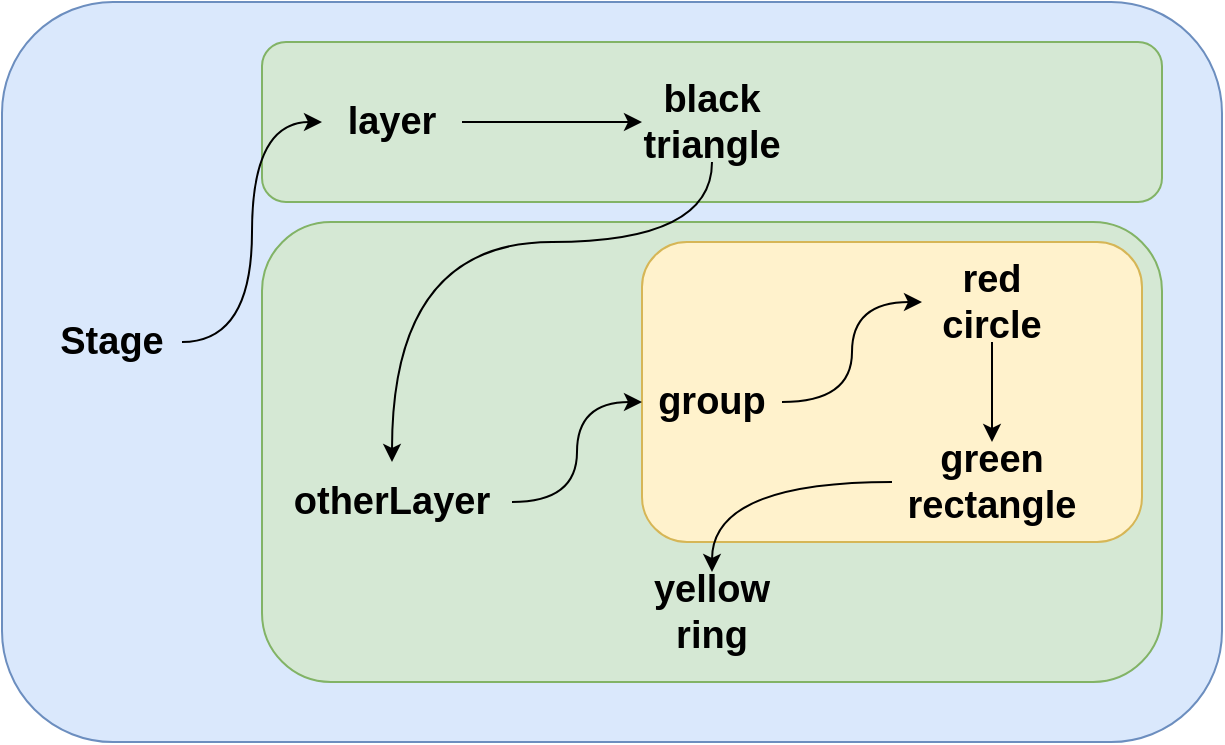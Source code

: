 <mxfile version="15.3.8" type="device"><diagram id="poKWGKzB6zuPOx77BSi5" name="Seite-1"><mxGraphModel dx="1278" dy="1136" grid="1" gridSize="10" guides="1" tooltips="1" connect="1" arrows="1" fold="1" page="1" pageScale="1" pageWidth="1654" pageHeight="1169" math="0" shadow="0"><root><mxCell id="0"/><mxCell id="1" parent="0"/><mxCell id="rhc2e1YI1F8gP4bRZ5-l-22" value="" style="rounded=1;whiteSpace=wrap;html=1;fillColor=#dae8fc;strokeColor=#6c8ebf;" vertex="1" parent="1"><mxGeometry x="522" y="399" width="610" height="370" as="geometry"/></mxCell><mxCell id="rhc2e1YI1F8gP4bRZ5-l-14" value="" style="rounded=1;whiteSpace=wrap;html=1;fillColor=#d5e8d4;strokeColor=#82b366;" vertex="1" parent="1"><mxGeometry x="652" y="419" width="450" height="80" as="geometry"/></mxCell><mxCell id="rhc2e1YI1F8gP4bRZ5-l-13" value="" style="rounded=1;whiteSpace=wrap;html=1;fillColor=#d5e8d4;strokeColor=#82b366;" vertex="1" parent="1"><mxGeometry x="652" y="509" width="450" height="230" as="geometry"/></mxCell><mxCell id="rhc2e1YI1F8gP4bRZ5-l-12" value="" style="rounded=1;whiteSpace=wrap;html=1;fillColor=#fff2cc;strokeColor=#d6b656;" vertex="1" parent="1"><mxGeometry x="842" y="519" width="250" height="150" as="geometry"/></mxCell><mxCell id="rhc2e1YI1F8gP4bRZ5-l-4" style="edgeStyle=orthogonalEdgeStyle;rounded=0;orthogonalLoop=1;jettySize=auto;html=1;entryX=0;entryY=0.5;entryDx=0;entryDy=0;curved=1;" edge="1" parent="1" source="rhc2e1YI1F8gP4bRZ5-l-1" target="rhc2e1YI1F8gP4bRZ5-l-2"><mxGeometry relative="1" as="geometry"/></mxCell><mxCell id="rhc2e1YI1F8gP4bRZ5-l-1" value="&lt;font size=&quot;1&quot;&gt;&lt;b style=&quot;font-size: 19px&quot;&gt;Stage&lt;/b&gt;&lt;/font&gt;" style="text;html=1;strokeColor=none;fillColor=none;align=center;verticalAlign=middle;whiteSpace=wrap;rounded=0;" vertex="1" parent="1"><mxGeometry x="542" y="549" width="70" height="40" as="geometry"/></mxCell><mxCell id="rhc2e1YI1F8gP4bRZ5-l-15" style="edgeStyle=orthogonalEdgeStyle;curved=1;rounded=0;orthogonalLoop=1;jettySize=auto;html=1;entryX=0;entryY=0.5;entryDx=0;entryDy=0;" edge="1" parent="1" source="rhc2e1YI1F8gP4bRZ5-l-2" target="rhc2e1YI1F8gP4bRZ5-l-6"><mxGeometry relative="1" as="geometry"/></mxCell><mxCell id="rhc2e1YI1F8gP4bRZ5-l-2" value="&lt;font size=&quot;1&quot;&gt;&lt;b style=&quot;font-size: 19px&quot;&gt;layer&lt;/b&gt;&lt;/font&gt;" style="text;html=1;strokeColor=none;fillColor=none;align=center;verticalAlign=middle;whiteSpace=wrap;rounded=0;" vertex="1" parent="1"><mxGeometry x="682" y="439" width="70" height="40" as="geometry"/></mxCell><mxCell id="rhc2e1YI1F8gP4bRZ5-l-17" style="edgeStyle=orthogonalEdgeStyle;curved=1;rounded=0;orthogonalLoop=1;jettySize=auto;html=1;entryX=0;entryY=0.5;entryDx=0;entryDy=0;" edge="1" parent="1" source="rhc2e1YI1F8gP4bRZ5-l-3" target="rhc2e1YI1F8gP4bRZ5-l-7"><mxGeometry relative="1" as="geometry"/></mxCell><mxCell id="rhc2e1YI1F8gP4bRZ5-l-3" value="&lt;font size=&quot;1&quot;&gt;&lt;b style=&quot;font-size: 19px&quot;&gt;otherLayer&lt;/b&gt;&lt;/font&gt;" style="text;html=1;strokeColor=none;fillColor=none;align=center;verticalAlign=middle;whiteSpace=wrap;rounded=0;" vertex="1" parent="1"><mxGeometry x="657" y="629" width="120" height="40" as="geometry"/></mxCell><mxCell id="rhc2e1YI1F8gP4bRZ5-l-21" style="edgeStyle=orthogonalEdgeStyle;curved=1;rounded=0;orthogonalLoop=1;jettySize=auto;html=1;exitX=0.5;exitY=1;exitDx=0;exitDy=0;" edge="1" parent="1" source="rhc2e1YI1F8gP4bRZ5-l-6" target="rhc2e1YI1F8gP4bRZ5-l-3"><mxGeometry relative="1" as="geometry"><Array as="points"><mxPoint x="877" y="519"/><mxPoint x="717" y="519"/></Array></mxGeometry></mxCell><mxCell id="rhc2e1YI1F8gP4bRZ5-l-6" value="&lt;font size=&quot;1&quot;&gt;&lt;b style=&quot;font-size: 19px&quot;&gt;black triangle&lt;/b&gt;&lt;/font&gt;" style="text;html=1;strokeColor=none;fillColor=none;align=center;verticalAlign=middle;whiteSpace=wrap;rounded=0;" vertex="1" parent="1"><mxGeometry x="842" y="439" width="70" height="40" as="geometry"/></mxCell><mxCell id="rhc2e1YI1F8gP4bRZ5-l-18" style="edgeStyle=orthogonalEdgeStyle;curved=1;rounded=0;orthogonalLoop=1;jettySize=auto;html=1;entryX=0;entryY=0.5;entryDx=0;entryDy=0;" edge="1" parent="1" source="rhc2e1YI1F8gP4bRZ5-l-7" target="rhc2e1YI1F8gP4bRZ5-l-9"><mxGeometry relative="1" as="geometry"/></mxCell><mxCell id="rhc2e1YI1F8gP4bRZ5-l-7" value="&lt;font size=&quot;1&quot;&gt;&lt;b style=&quot;font-size: 19px&quot;&gt;group&lt;/b&gt;&lt;/font&gt;" style="text;html=1;strokeColor=none;fillColor=none;align=center;verticalAlign=middle;whiteSpace=wrap;rounded=0;" vertex="1" parent="1"><mxGeometry x="842" y="579" width="70" height="40" as="geometry"/></mxCell><mxCell id="rhc2e1YI1F8gP4bRZ5-l-8" value="&lt;font size=&quot;1&quot;&gt;&lt;b style=&quot;font-size: 19px&quot;&gt;yellow ring&lt;/b&gt;&lt;/font&gt;" style="text;html=1;strokeColor=none;fillColor=none;align=center;verticalAlign=middle;whiteSpace=wrap;rounded=0;" vertex="1" parent="1"><mxGeometry x="842" y="684" width="70" height="40" as="geometry"/></mxCell><mxCell id="rhc2e1YI1F8gP4bRZ5-l-19" style="edgeStyle=orthogonalEdgeStyle;curved=1;rounded=0;orthogonalLoop=1;jettySize=auto;html=1;entryX=0.5;entryY=0;entryDx=0;entryDy=0;" edge="1" parent="1" source="rhc2e1YI1F8gP4bRZ5-l-9" target="rhc2e1YI1F8gP4bRZ5-l-10"><mxGeometry relative="1" as="geometry"/></mxCell><mxCell id="rhc2e1YI1F8gP4bRZ5-l-9" value="&lt;font size=&quot;1&quot;&gt;&lt;b style=&quot;font-size: 19px&quot;&gt;red circle&lt;/b&gt;&lt;/font&gt;&lt;span style=&quot;color: rgba(0 , 0 , 0 , 0) ; font-family: monospace ; font-size: 0px&quot;&gt;%3CmxGraphModel%3E%3Croot%3E%3CmxCell%20id%3D%220%22%2F%3E%3CmxCell%20id%3D%221%22%20parent%3D%220%22%2F%3E%3CmxCell%20id%3D%222%22%20value%3D%22%26lt%3Bfont%20size%3D%26quot%3B1%26quot%3B%26gt%3B%26lt%3Bb%20style%3D%26quot%3Bfont-size%3A%2019px%26quot%3B%26gt%3Bgroup%26lt%3B%2Fb%26gt%3B%26lt%3B%2Ffont%26gt%3B%22%20style%3D%22text%3Bhtml%3D1%3BstrokeColor%3Dnone%3BfillColor%3Dnone%3Balign%3Dcenter%3BverticalAlign%3Dmiddle%3BwhiteSpace%3Dwrap%3Brounded%3D0%3B%22%20vertex%3D%221%22%20parent%3D%221%22%3E%3CmxGeometry%20x%3D%22410%22%20y%3D%22610%22%20width%3D%2270%22%20height%3D%2240%22%20as%3D%22geometry%22%2F%3E%3C%2FmxCell%3E%3C%2Froot%3E%3C%2FmxGraphModel%3E&lt;/span&gt;" style="text;html=1;strokeColor=none;fillColor=none;align=center;verticalAlign=middle;whiteSpace=wrap;rounded=0;" vertex="1" parent="1"><mxGeometry x="982" y="529" width="70" height="40" as="geometry"/></mxCell><mxCell id="rhc2e1YI1F8gP4bRZ5-l-20" style="edgeStyle=orthogonalEdgeStyle;curved=1;rounded=0;orthogonalLoop=1;jettySize=auto;html=1;" edge="1" parent="1" source="rhc2e1YI1F8gP4bRZ5-l-10" target="rhc2e1YI1F8gP4bRZ5-l-8"><mxGeometry relative="1" as="geometry"/></mxCell><mxCell id="rhc2e1YI1F8gP4bRZ5-l-10" value="&lt;font size=&quot;1&quot;&gt;&lt;b style=&quot;font-size: 19px&quot;&gt;green rectangle&lt;/b&gt;&lt;/font&gt;" style="text;html=1;strokeColor=none;fillColor=none;align=center;verticalAlign=middle;whiteSpace=wrap;rounded=0;" vertex="1" parent="1"><mxGeometry x="967" y="619" width="100" height="40" as="geometry"/></mxCell></root></mxGraphModel></diagram></mxfile>